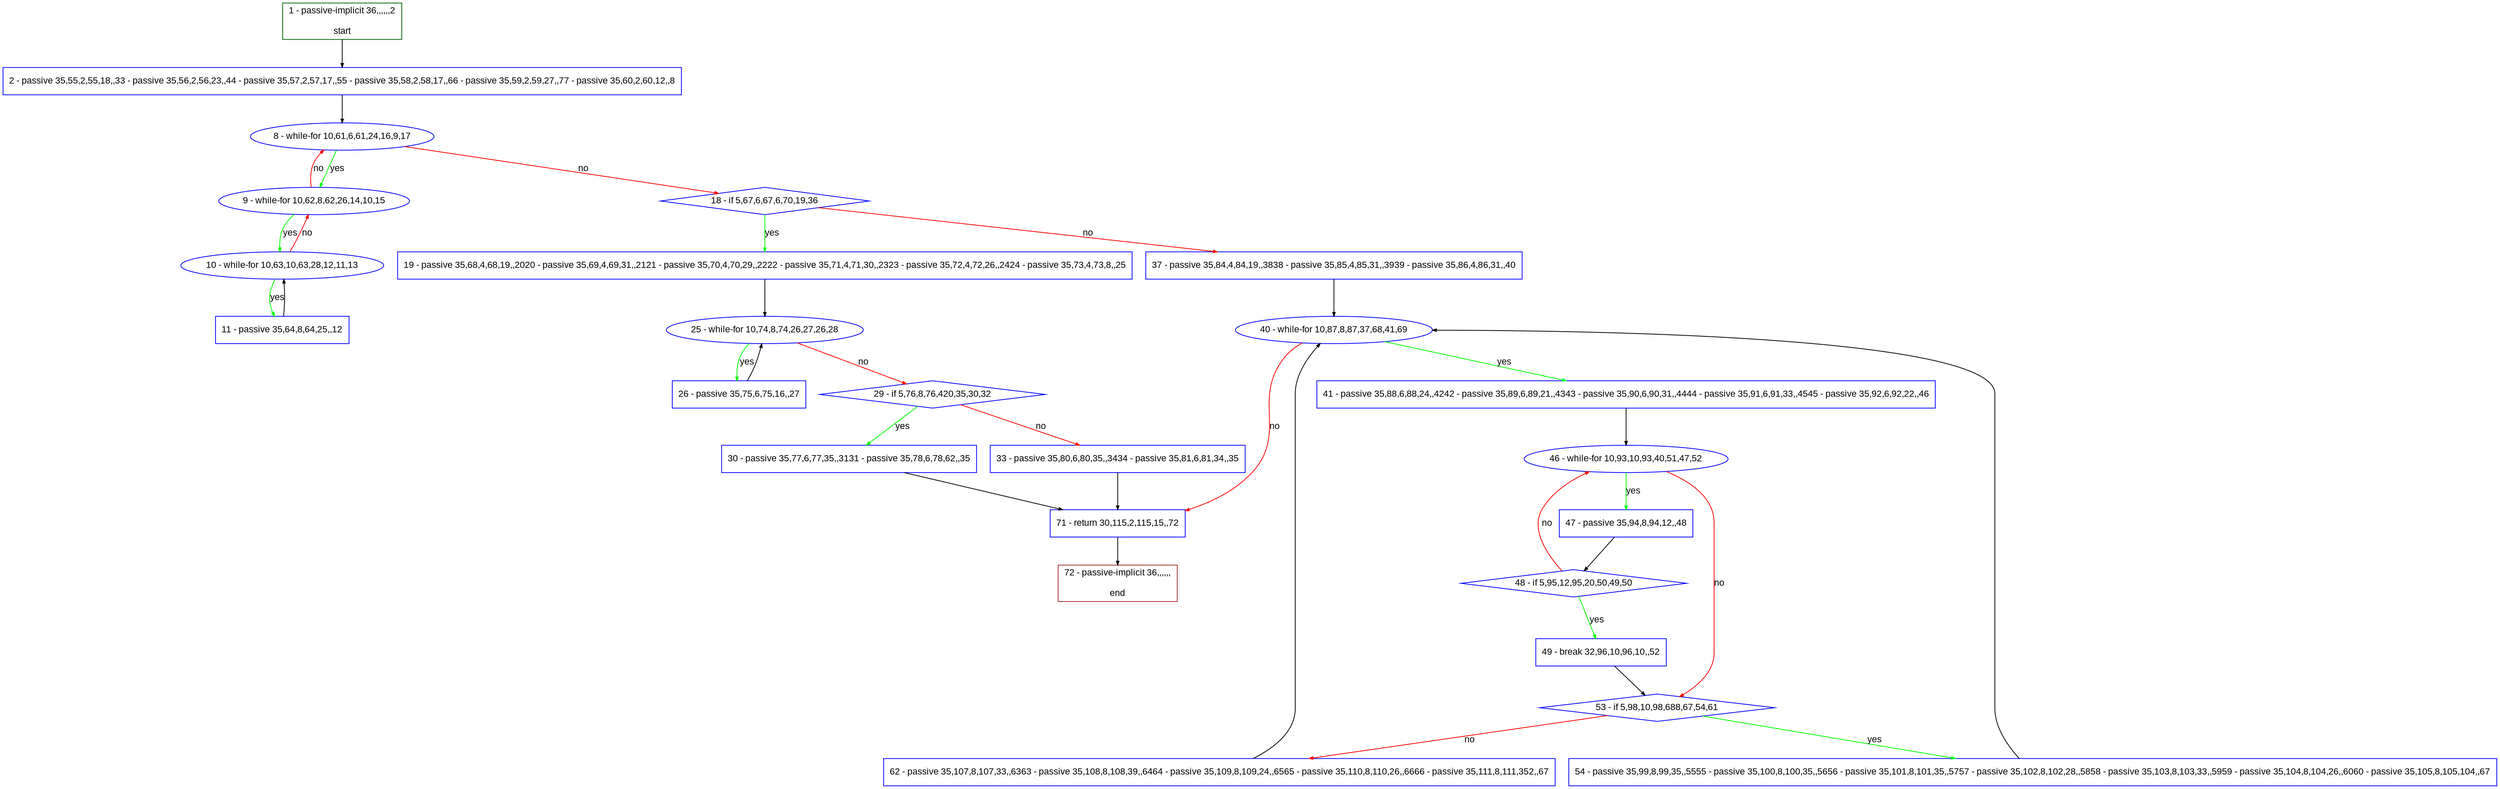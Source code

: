 digraph "" {
  graph [pack="true", label="", fontsize="12", packmode="clust", fontname="Arial", fillcolor="#FFFFCC", bgcolor="white", style="rounded,filled", compound="true"];
  node [node_initialized="no", label="", color="grey", fontsize="12", fillcolor="white", fontname="Arial", style="filled", shape="rectangle", compound="true", fixedsize="false"];
  edge [fontcolor="black", arrowhead="normal", arrowtail="none", arrowsize="0.5", ltail="", label="", color="black", fontsize="12", lhead="", fontname="Arial", dir="forward", compound="true"];
  __N1 [label="2 - passive 35,55,2,55,18,,33 - passive 35,56,2,56,23,,44 - passive 35,57,2,57,17,,55 - passive 35,58,2,58,17,,66 - passive 35,59,2,59,27,,77 - passive 35,60,2,60,12,,8", color="#0000ff", fillcolor="#ffffff", style="filled", shape="box"];
  __N2 [label="1 - passive-implicit 36,,,,,,2\n\nstart", color="#006400", fillcolor="#ffffff", style="filled", shape="box"];
  __N3 [label="8 - while-for 10,61,6,61,24,16,9,17", color="#0000ff", fillcolor="#ffffff", style="filled", shape="oval"];
  __N4 [label="9 - while-for 10,62,8,62,26,14,10,15", color="#0000ff", fillcolor="#ffffff", style="filled", shape="oval"];
  __N5 [label="18 - if 5,67,6,67,6,70,19,36", color="#0000ff", fillcolor="#ffffff", style="filled", shape="diamond"];
  __N6 [label="10 - while-for 10,63,10,63,28,12,11,13", color="#0000ff", fillcolor="#ffffff", style="filled", shape="oval"];
  __N7 [label="11 - passive 35,64,8,64,25,,12", color="#0000ff", fillcolor="#ffffff", style="filled", shape="box"];
  __N8 [label="19 - passive 35,68,4,68,19,,2020 - passive 35,69,4,69,31,,2121 - passive 35,70,4,70,29,,2222 - passive 35,71,4,71,30,,2323 - passive 35,72,4,72,26,,2424 - passive 35,73,4,73,8,,25", color="#0000ff", fillcolor="#ffffff", style="filled", shape="box"];
  __N9 [label="37 - passive 35,84,4,84,19,,3838 - passive 35,85,4,85,31,,3939 - passive 35,86,4,86,31,,40", color="#0000ff", fillcolor="#ffffff", style="filled", shape="box"];
  __N10 [label="25 - while-for 10,74,8,74,26,27,26,28", color="#0000ff", fillcolor="#ffffff", style="filled", shape="oval"];
  __N11 [label="26 - passive 35,75,6,75,16,,27", color="#0000ff", fillcolor="#ffffff", style="filled", shape="box"];
  __N12 [label="29 - if 5,76,8,76,420,35,30,32", color="#0000ff", fillcolor="#ffffff", style="filled", shape="diamond"];
  __N13 [label="30 - passive 35,77,6,77,35,,3131 - passive 35,78,6,78,62,,35", color="#0000ff", fillcolor="#ffffff", style="filled", shape="box"];
  __N14 [label="33 - passive 35,80,6,80,35,,3434 - passive 35,81,6,81,34,,35", color="#0000ff", fillcolor="#ffffff", style="filled", shape="box"];
  __N15 [label="71 - return 30,115,2,115,15,,72", color="#0000ff", fillcolor="#ffffff", style="filled", shape="box"];
  __N16 [label="40 - while-for 10,87,8,87,37,68,41,69", color="#0000ff", fillcolor="#ffffff", style="filled", shape="oval"];
  __N17 [label="41 - passive 35,88,6,88,24,,4242 - passive 35,89,6,89,21,,4343 - passive 35,90,6,90,31,,4444 - passive 35,91,6,91,33,,4545 - passive 35,92,6,92,22,,46", color="#0000ff", fillcolor="#ffffff", style="filled", shape="box"];
  __N18 [label="46 - while-for 10,93,10,93,40,51,47,52", color="#0000ff", fillcolor="#ffffff", style="filled", shape="oval"];
  __N19 [label="47 - passive 35,94,8,94,12,,48", color="#0000ff", fillcolor="#ffffff", style="filled", shape="box"];
  __N20 [label="53 - if 5,98,10,98,688,67,54,61", color="#0000ff", fillcolor="#ffffff", style="filled", shape="diamond"];
  __N21 [label="48 - if 5,95,12,95,20,50,49,50", color="#0000ff", fillcolor="#ffffff", style="filled", shape="diamond"];
  __N22 [label="49 - break 32,96,10,96,10,,52", color="#0000ff", fillcolor="#ffffff", style="filled", shape="box"];
  __N23 [label="54 - passive 35,99,8,99,35,,5555 - passive 35,100,8,100,35,,5656 - passive 35,101,8,101,35,,5757 - passive 35,102,8,102,28,,5858 - passive 35,103,8,103,33,,5959 - passive 35,104,8,104,26,,6060 - passive 35,105,8,105,104,,67", color="#0000ff", fillcolor="#ffffff", style="filled", shape="box"];
  __N24 [label="62 - passive 35,107,8,107,33,,6363 - passive 35,108,8,108,39,,6464 - passive 35,109,8,109,24,,6565 - passive 35,110,8,110,26,,6666 - passive 35,111,8,111,352,,67", color="#0000ff", fillcolor="#ffffff", style="filled", shape="box"];
  __N25 [label="72 - passive-implicit 36,,,,,,\n\nend", color="#a52a2a", fillcolor="#ffffff", style="filled", shape="box"];
  __N2 -> __N1 [arrowhead="normal", arrowtail="none", color="#000000", label="", dir="forward"];
  __N1 -> __N3 [arrowhead="normal", arrowtail="none", color="#000000", label="", dir="forward"];
  __N3 -> __N4 [arrowhead="normal", arrowtail="none", color="#00ff00", label="yes", dir="forward"];
  __N4 -> __N3 [arrowhead="normal", arrowtail="none", color="#ff0000", label="no", dir="forward"];
  __N3 -> __N5 [arrowhead="normal", arrowtail="none", color="#ff0000", label="no", dir="forward"];
  __N4 -> __N6 [arrowhead="normal", arrowtail="none", color="#00ff00", label="yes", dir="forward"];
  __N6 -> __N4 [arrowhead="normal", arrowtail="none", color="#ff0000", label="no", dir="forward"];
  __N6 -> __N7 [arrowhead="normal", arrowtail="none", color="#00ff00", label="yes", dir="forward"];
  __N7 -> __N6 [arrowhead="normal", arrowtail="none", color="#000000", label="", dir="forward"];
  __N5 -> __N8 [arrowhead="normal", arrowtail="none", color="#00ff00", label="yes", dir="forward"];
  __N5 -> __N9 [arrowhead="normal", arrowtail="none", color="#ff0000", label="no", dir="forward"];
  __N8 -> __N10 [arrowhead="normal", arrowtail="none", color="#000000", label="", dir="forward"];
  __N10 -> __N11 [arrowhead="normal", arrowtail="none", color="#00ff00", label="yes", dir="forward"];
  __N11 -> __N10 [arrowhead="normal", arrowtail="none", color="#000000", label="", dir="forward"];
  __N10 -> __N12 [arrowhead="normal", arrowtail="none", color="#ff0000", label="no", dir="forward"];
  __N12 -> __N13 [arrowhead="normal", arrowtail="none", color="#00ff00", label="yes", dir="forward"];
  __N12 -> __N14 [arrowhead="normal", arrowtail="none", color="#ff0000", label="no", dir="forward"];
  __N13 -> __N15 [arrowhead="normal", arrowtail="none", color="#000000", label="", dir="forward"];
  __N14 -> __N15 [arrowhead="normal", arrowtail="none", color="#000000", label="", dir="forward"];
  __N9 -> __N16 [arrowhead="normal", arrowtail="none", color="#000000", label="", dir="forward"];
  __N16 -> __N17 [arrowhead="normal", arrowtail="none", color="#00ff00", label="yes", dir="forward"];
  __N16 -> __N15 [arrowhead="normal", arrowtail="none", color="#ff0000", label="no", dir="forward"];
  __N17 -> __N18 [arrowhead="normal", arrowtail="none", color="#000000", label="", dir="forward"];
  __N18 -> __N19 [arrowhead="normal", arrowtail="none", color="#00ff00", label="yes", dir="forward"];
  __N18 -> __N20 [arrowhead="normal", arrowtail="none", color="#ff0000", label="no", dir="forward"];
  __N19 -> __N21 [arrowhead="normal", arrowtail="none", color="#000000", label="", dir="forward"];
  __N21 -> __N18 [arrowhead="normal", arrowtail="none", color="#ff0000", label="no", dir="forward"];
  __N21 -> __N22 [arrowhead="normal", arrowtail="none", color="#00ff00", label="yes", dir="forward"];
  __N22 -> __N20 [arrowhead="normal", arrowtail="none", color="#000000", label="", dir="forward"];
  __N20 -> __N23 [arrowhead="normal", arrowtail="none", color="#00ff00", label="yes", dir="forward"];
  __N20 -> __N24 [arrowhead="normal", arrowtail="none", color="#ff0000", label="no", dir="forward"];
  __N23 -> __N16 [arrowhead="normal", arrowtail="none", color="#000000", label="", dir="forward"];
  __N24 -> __N16 [arrowhead="normal", arrowtail="none", color="#000000", label="", dir="forward"];
  __N15 -> __N25 [arrowhead="normal", arrowtail="none", color="#000000", label="", dir="forward"];
}
